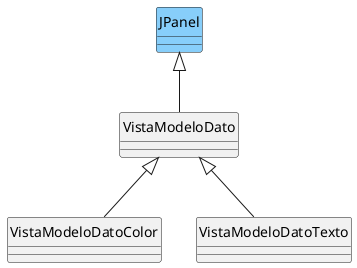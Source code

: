 @startuml

hide circle
skinparam classAttributeIconSize 0

JPanel <|-- VistaModeloDato
VistaModeloDato <|-- VistaModeloDatoColor
VistaModeloDato <|-- VistaModeloDatoTexto

class JPanel #LightSkyBlue



@enduml
